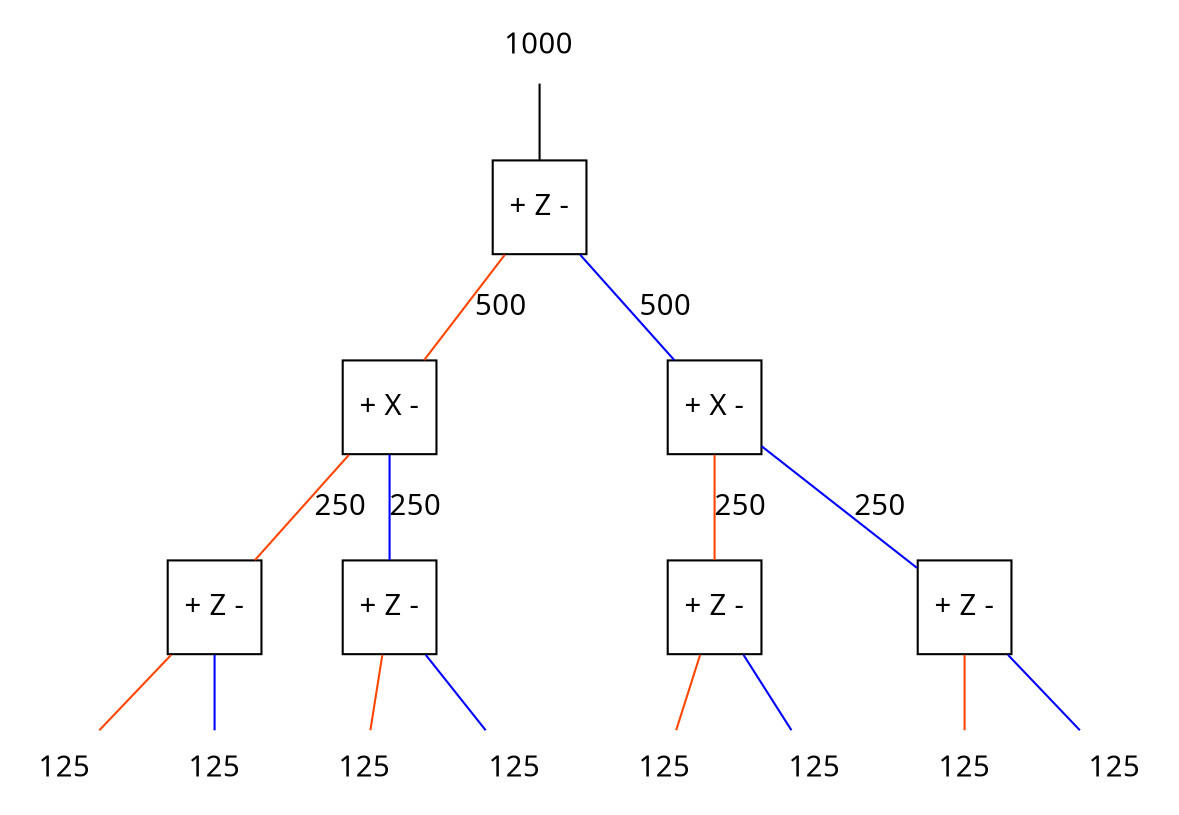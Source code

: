 graph "" {
	graph [fontname=vazir];
	node [fontname=vazir];
	edge [fontname=vazir];

	n1 [label="1000", shape=none];
	z1 [label="+ Z -", shape="square"];
	z2 [label="+ Z -", shape="square"];
	z3 [label="+ Z -", shape="square"];
	z4 [label="+ Z -", shape="square"];
	z5 [label="+ Z -", shape="square"];
	x1 [label="+ X -", shape="square"];
	x2 [label="+ X -", shape="square"];
	
	n2 [label="125", shape=none];
	n3 [label="125", shape=none];
	n4 [label="125", shape=none];
	n5 [label="125", shape=none];
	n6 [label="125", shape=none];
	n7 [label="125", shape=none];
	n8 [label="125", shape=none];
	n9 [label="125", shape=none];

	n1 -- z1;
	z1 -- x1 [label="500",color=orangered];
	z1 -- x2 [label="500",color=blue];
	x2 -- z2 [label="250",color=orangered];
	x2 -- z3 [label="250",color=blue];
	x1 -- z4 [label="250",color=orangered];
	x1 -- z5 [label="250",color=blue];
	z2 -- n2 [color=orangered];
	z2 -- n3 [color=blue];
	z3 -- n4 [color=orangered];
	z3 -- n5 [color=blue];
	z4 -- n6 [color=orangered];
	z4 -- n7 [color=blue];
	z5 -- n8 [color=orangered];
	z5 -- n9 [color=blue];
}
